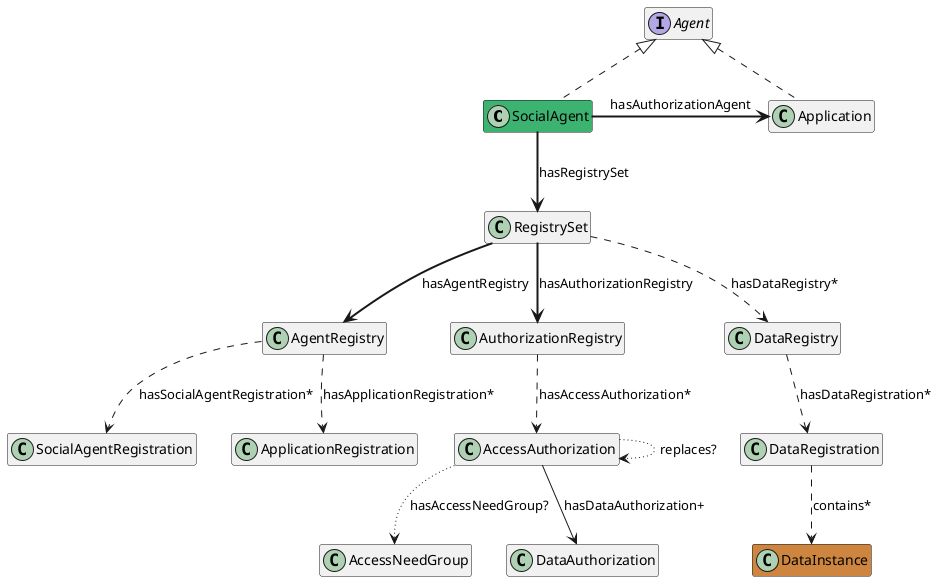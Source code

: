 @startuml
hide empty fields
hide empty methods

class SocialAgent #MediumSeaGreen implements Agent
class Application implements Agent
class DataInstance #Peru

SocialAgent -down-> RegistrySet #line.bold : hasRegistrySet
SocialAgent -right-> Application #line.bold : hasAuthorizationAgent

RegistrySet --> AgentRegistry #line.bold : hasAgentRegistry
RegistrySet --> AuthorizationRegistry #line.bold : hasAuthorizationRegistry
RegistrySet --> DataRegistry #line.dashed : hasDataRegistry*

AgentRegistry --> SocialAgentRegistration #line.dashed : hasSocialAgentRegistration*
AgentRegistry --> ApplicationRegistration #line.dashed : hasApplicationRegistration*

DataRegistry --> DataRegistration #line.dashed :  hasDataRegistration*
DataRegistration --> DataInstance #line.dashed; : contains*

AuthorizationRegistry --> AccessAuthorization #line.dashed : hasAccessAuthorization*

AccessAuthorization --> AccessNeedGroup #line.dotted : hasAccessNeedGroup?
AccessAuthorization --> DataAuthorization : hasDataAuthorization+
AccessAuthorization --> AccessAuthorization #line.dotted : replaces?

@enduml

@startuml
hide empty fields
hide empty methods

enum AccessNecessity {
    AccessRequired
    AccessOptional
}

enum AccessScenario {
    SharedAccess
    PersonalAccess
}

enum AuthenticateAs {
    SocialAgent
    Application
}

enum AccessMode {
    Read
    Write
    Update
    Create
    Delete
    Append
}

class Application #MediumSeaGreen

class AccessNeedGroup {
    accessNecessity
    accessScenario
    authenticatesAs
}
class AccessNeed {
    registeredShapeTree
    accessMode
    creatorAccessMode
    accessNecessity
}

class AccessDescriptionSet {
    usesLanguage
}
class AccessNeedGroupDescription #Peru {
    preflabel
    definition
}
class AccessNeedDescription #Peru {
    preflabel
    definition
}

class DataInstance

Application -down-> AccessNeedGroup #line.bold : hasAccessNeedGroup

AccessNeedGroup --> AccessDescriptionSet #line.dashed : hasAccessDescriptionSet*
AccessNeedGroup -down-> AccessNeed : hasAccessNeed+

AccessNeed -down-> DataInstance #line.dashed : hasDataInstance*
AccessNeed --> AccessNeed #line.dotted : inheritsFromNeed?

AccessNeedGroupDescription --> AccessDescriptionSet #line.bold : inAccessDescriptionSet
AccessNeedGroupDescription --> AccessNeedGroup #line.bold : hasAccessNeedGroup

AccessNeedDescription --> AccessDescriptionSet #line.bold : inAccessDescriptionSet
AccessNeedDescription --> AccessNeed #line.bold : hasAccessNeed

@enduml

@startuml
hide empty fields
hide empty methods

enum ScopeOfAuthorization {
    All
    AllFromAgent
    AllFromRegistry
    SelectedFromRegistry
    Inherited
    NoAccess
}


enum AccessMode {
    Read
    Write
    Update
    Create
    Delete
    Append
}

class AccessAuthorization #MediumSeaGreen {
    grantedAt
}

class DataAuthorization {
    registeredShapeTree
    accessMode
    creatorAccessMode
    scopeOfAuthorization
}

AccessAuthorization -left-> DataAuthorization : hasDataAuthorization+
AccessAuthorization --> AccessAuthorization #line.dotted : replaces?
AccessAuthorization -up-> AccessNeedGroup #line.dotted : hasAccessNeedGroup?
AccessAuthorization ---> SocialAgent #line.bold : grantedBy
AccessAuthorization ---> SocialAgent #line.bold : grantee
AccessAuthorization -up-> Application #line.bold : grantedWith

DataAuthorization --> SocialAgent #line.bold : grantee
DataAuthorization -up-> AccessNeed #line.dotted : satisfiesAccessNeed?

All --up|> DataAuthorization

AllFromAgent --up|> DataAuthorization
AllFromAgent --> SocialAgent #line.bold : dataOwner

AllFromRegistry --up|> DataAuthorization
AllFromRegistry --> DataRegistration #line.bold : hasDataRegistration
AllFromRegistry --> SocialAgent #line.bold : dataOwner

SelectedFromRegistry ---up|> DataAuthorization
SelectedFromRegistry --> SocialAgent #line.bold : dataOwner
SelectedFromRegistry --> DataRegistration #line.bold : hasDataRegistration
SelectedFromRegistry --> DataInstance : hasDataInstance+

Inherited ----up|> DataAuthorization
Inherited --up> SocialAgent #line.bold : dataOwner
Inherited --up> DataRegistration #line.bold : hasDataRegistration
Inherited --up> DataInstance : hasDataInstance+
Inherited --up> DataAuthorization #line.dotted : inheritsFromAuthorization?

NoAccess --up|> DataAuthorization
@enduml

@startuml
hide empty fields
hide empty methods

interface Agent
class SocialAgent implements Agent

class AccessGrant #MediumSeaGreen {
    grantedAt
}

class DataGrant {
    registeredShapeTree
    accessMode
    creatorAccessMode
    scopeOfGrant
}

AccessGrant --> SocialAgent #line.bold : grantee
AccessGrant --> Agent #line.bold : grantedBy
AccessGrant --> AccessNeedGroup #line.dotted : hasAccessNeedGroup
AccessGrant -down-> DataGrant : hasDataGrant+

DataGrant --> SocialAgent : dataOwner
DataGrant --> Agent : grantee
DataGrant --> AccessNeed : satisfiesAccessNeed
DataGrant --> DataInstance : hasDataInstance*
DataGrant --> DataGrant #line.dotted : inheritsFromGrant

@enduml